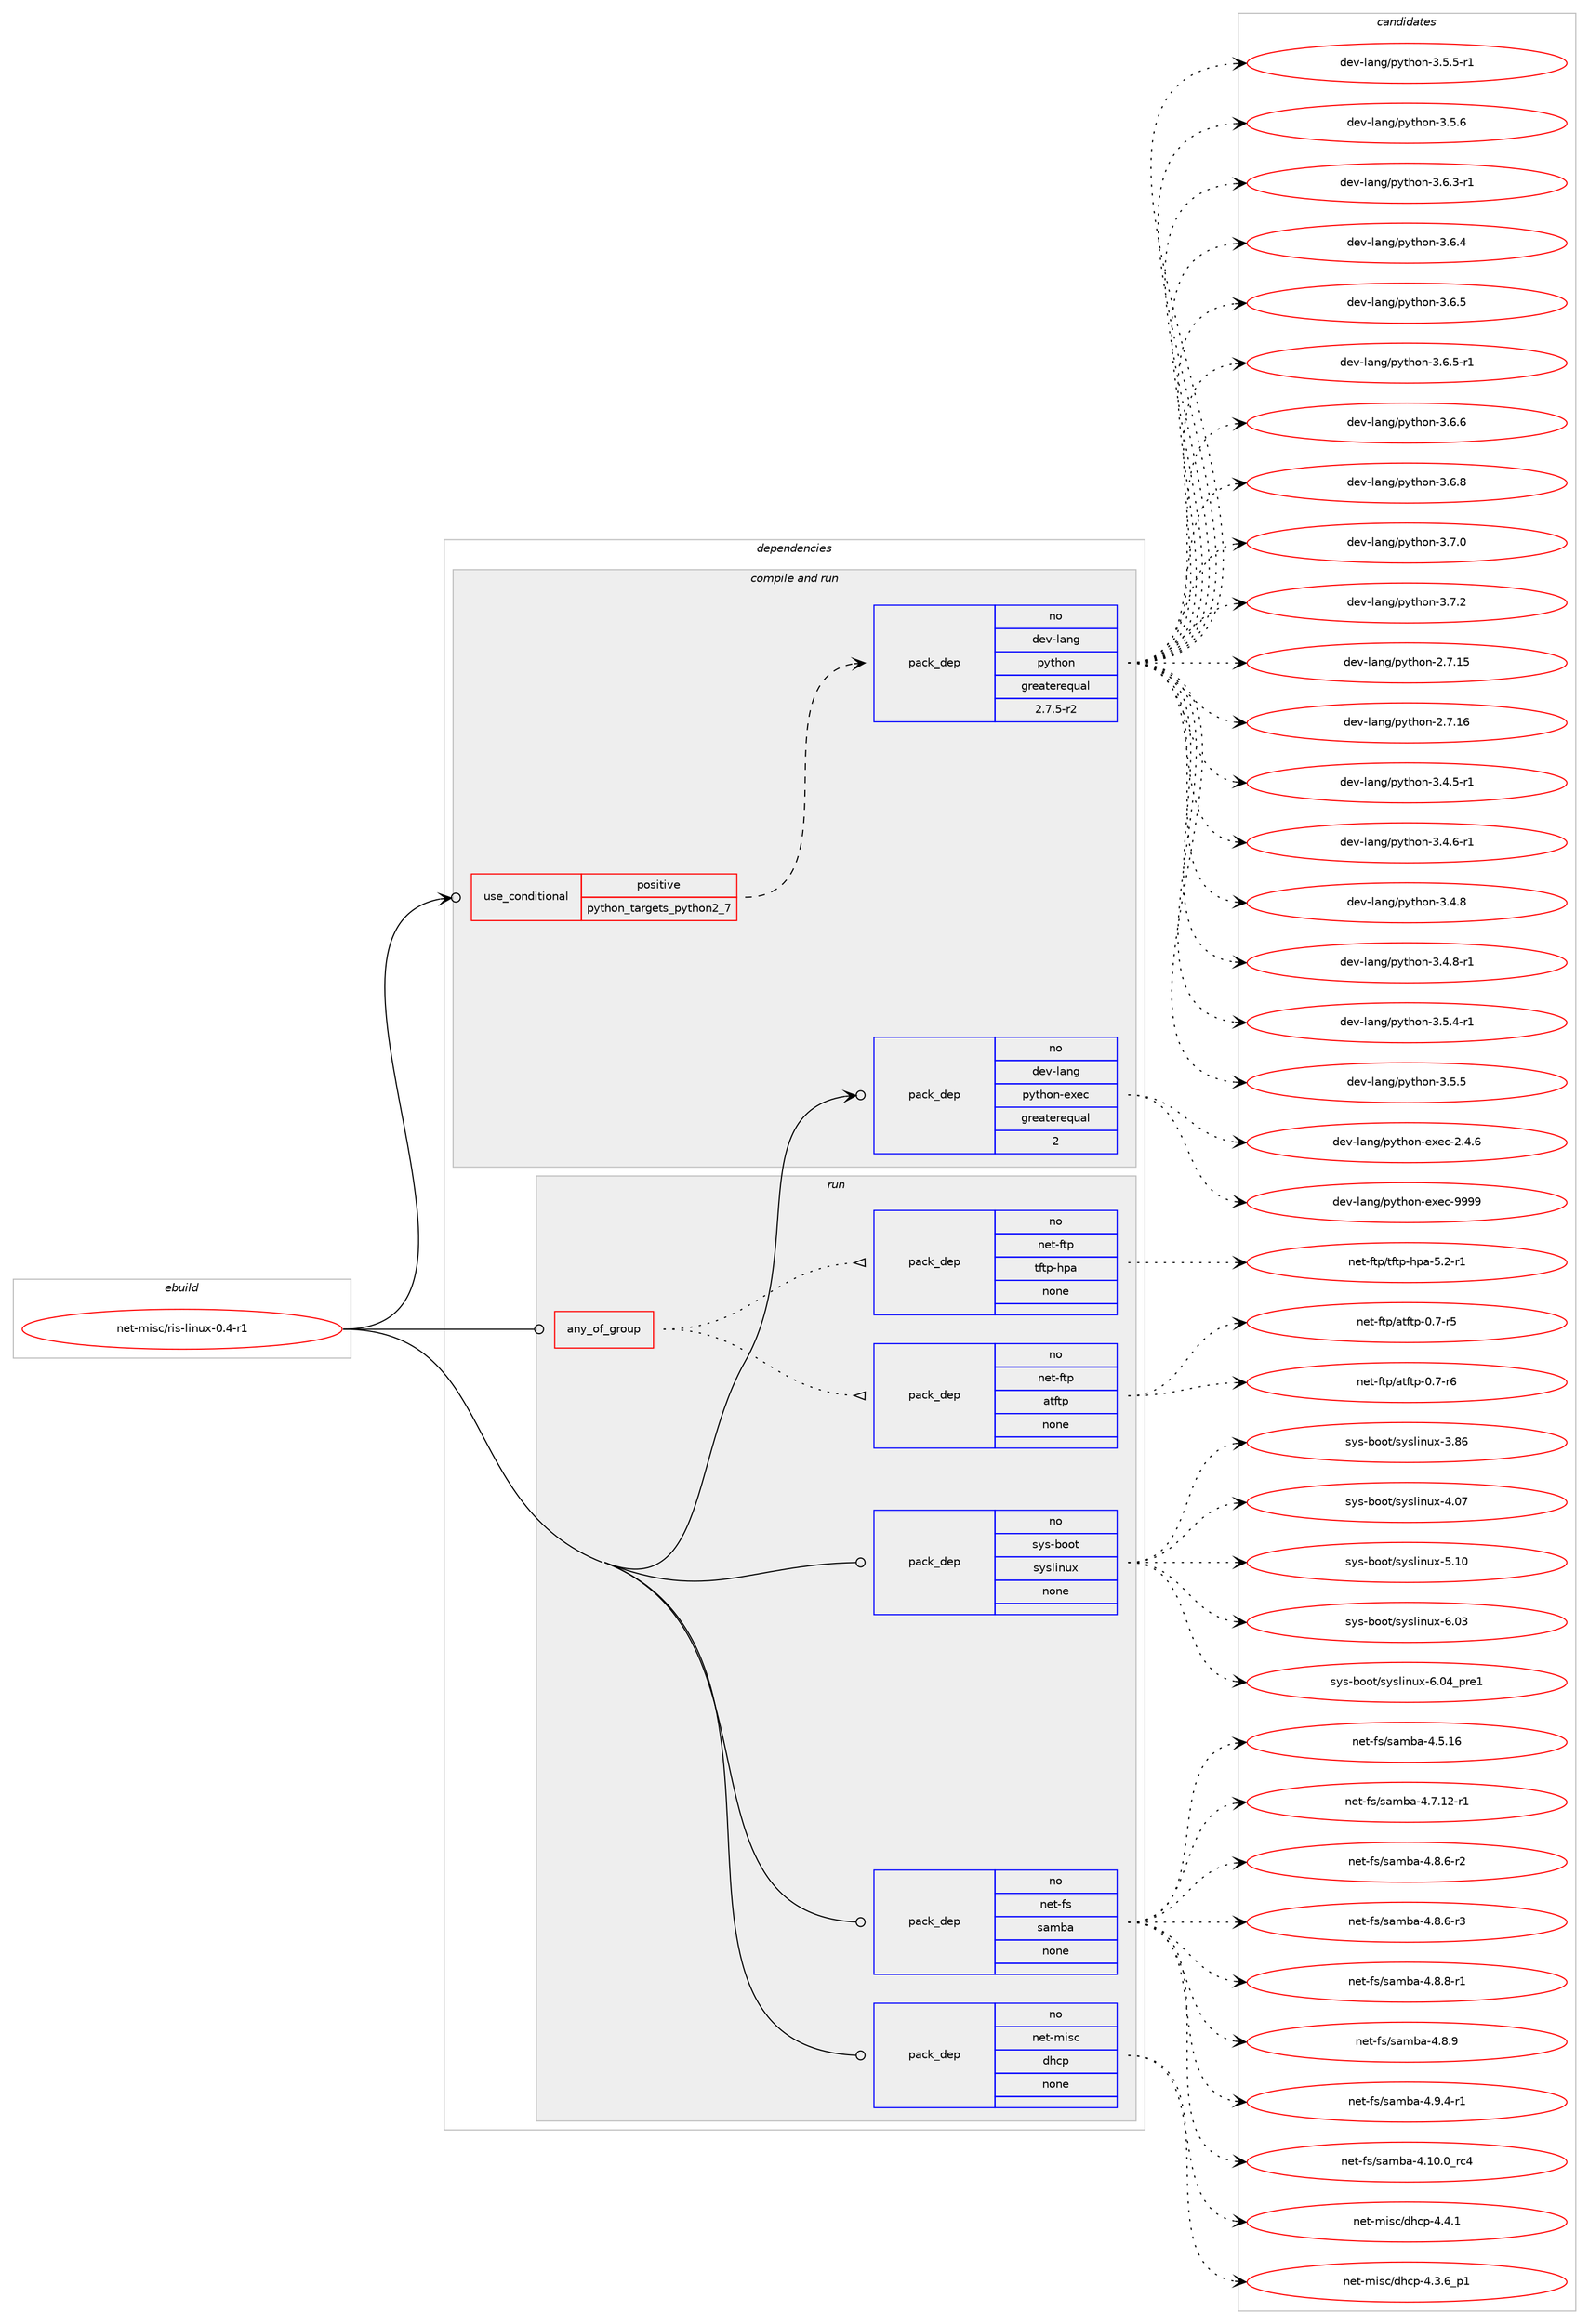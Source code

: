 digraph prolog {

# *************
# Graph options
# *************

newrank=true;
concentrate=true;
compound=true;
graph [rankdir=LR,fontname=Helvetica,fontsize=10,ranksep=1.5];#, ranksep=2.5, nodesep=0.2];
edge  [arrowhead=vee];
node  [fontname=Helvetica,fontsize=10];

# **********
# The ebuild
# **********

subgraph cluster_leftcol {
color=gray;
rank=same;
label=<<i>ebuild</i>>;
id [label="net-misc/ris-linux-0.4-r1", color=red, width=4, href="../net-misc/ris-linux-0.4-r1.svg"];
}

# ****************
# The dependencies
# ****************

subgraph cluster_midcol {
color=gray;
label=<<i>dependencies</i>>;
subgraph cluster_compile {
fillcolor="#eeeeee";
style=filled;
label=<<i>compile</i>>;
}
subgraph cluster_compileandrun {
fillcolor="#eeeeee";
style=filled;
label=<<i>compile and run</i>>;
subgraph cond449239 {
dependency1671892 [label=<<TABLE BORDER="0" CELLBORDER="1" CELLSPACING="0" CELLPADDING="4"><TR><TD ROWSPAN="3" CELLPADDING="10">use_conditional</TD></TR><TR><TD>positive</TD></TR><TR><TD>python_targets_python2_7</TD></TR></TABLE>>, shape=none, color=red];
subgraph pack1195380 {
dependency1671893 [label=<<TABLE BORDER="0" CELLBORDER="1" CELLSPACING="0" CELLPADDING="4" WIDTH="220"><TR><TD ROWSPAN="6" CELLPADDING="30">pack_dep</TD></TR><TR><TD WIDTH="110">no</TD></TR><TR><TD>dev-lang</TD></TR><TR><TD>python</TD></TR><TR><TD>greaterequal</TD></TR><TR><TD>2.7.5-r2</TD></TR></TABLE>>, shape=none, color=blue];
}
dependency1671892:e -> dependency1671893:w [weight=20,style="dashed",arrowhead="vee"];
}
id:e -> dependency1671892:w [weight=20,style="solid",arrowhead="odotvee"];
subgraph pack1195381 {
dependency1671894 [label=<<TABLE BORDER="0" CELLBORDER="1" CELLSPACING="0" CELLPADDING="4" WIDTH="220"><TR><TD ROWSPAN="6" CELLPADDING="30">pack_dep</TD></TR><TR><TD WIDTH="110">no</TD></TR><TR><TD>dev-lang</TD></TR><TR><TD>python-exec</TD></TR><TR><TD>greaterequal</TD></TR><TR><TD>2</TD></TR></TABLE>>, shape=none, color=blue];
}
id:e -> dependency1671894:w [weight=20,style="solid",arrowhead="odotvee"];
}
subgraph cluster_run {
fillcolor="#eeeeee";
style=filled;
label=<<i>run</i>>;
subgraph any26443 {
dependency1671895 [label=<<TABLE BORDER="0" CELLBORDER="1" CELLSPACING="0" CELLPADDING="4"><TR><TD CELLPADDING="10">any_of_group</TD></TR></TABLE>>, shape=none, color=red];subgraph pack1195382 {
dependency1671896 [label=<<TABLE BORDER="0" CELLBORDER="1" CELLSPACING="0" CELLPADDING="4" WIDTH="220"><TR><TD ROWSPAN="6" CELLPADDING="30">pack_dep</TD></TR><TR><TD WIDTH="110">no</TD></TR><TR><TD>net-ftp</TD></TR><TR><TD>atftp</TD></TR><TR><TD>none</TD></TR><TR><TD></TD></TR></TABLE>>, shape=none, color=blue];
}
dependency1671895:e -> dependency1671896:w [weight=20,style="dotted",arrowhead="oinv"];
subgraph pack1195383 {
dependency1671897 [label=<<TABLE BORDER="0" CELLBORDER="1" CELLSPACING="0" CELLPADDING="4" WIDTH="220"><TR><TD ROWSPAN="6" CELLPADDING="30">pack_dep</TD></TR><TR><TD WIDTH="110">no</TD></TR><TR><TD>net-ftp</TD></TR><TR><TD>tftp-hpa</TD></TR><TR><TD>none</TD></TR><TR><TD></TD></TR></TABLE>>, shape=none, color=blue];
}
dependency1671895:e -> dependency1671897:w [weight=20,style="dotted",arrowhead="oinv"];
}
id:e -> dependency1671895:w [weight=20,style="solid",arrowhead="odot"];
subgraph pack1195384 {
dependency1671898 [label=<<TABLE BORDER="0" CELLBORDER="1" CELLSPACING="0" CELLPADDING="4" WIDTH="220"><TR><TD ROWSPAN="6" CELLPADDING="30">pack_dep</TD></TR><TR><TD WIDTH="110">no</TD></TR><TR><TD>net-fs</TD></TR><TR><TD>samba</TD></TR><TR><TD>none</TD></TR><TR><TD></TD></TR></TABLE>>, shape=none, color=blue];
}
id:e -> dependency1671898:w [weight=20,style="solid",arrowhead="odot"];
subgraph pack1195385 {
dependency1671899 [label=<<TABLE BORDER="0" CELLBORDER="1" CELLSPACING="0" CELLPADDING="4" WIDTH="220"><TR><TD ROWSPAN="6" CELLPADDING="30">pack_dep</TD></TR><TR><TD WIDTH="110">no</TD></TR><TR><TD>net-misc</TD></TR><TR><TD>dhcp</TD></TR><TR><TD>none</TD></TR><TR><TD></TD></TR></TABLE>>, shape=none, color=blue];
}
id:e -> dependency1671899:w [weight=20,style="solid",arrowhead="odot"];
subgraph pack1195386 {
dependency1671900 [label=<<TABLE BORDER="0" CELLBORDER="1" CELLSPACING="0" CELLPADDING="4" WIDTH="220"><TR><TD ROWSPAN="6" CELLPADDING="30">pack_dep</TD></TR><TR><TD WIDTH="110">no</TD></TR><TR><TD>sys-boot</TD></TR><TR><TD>syslinux</TD></TR><TR><TD>none</TD></TR><TR><TD></TD></TR></TABLE>>, shape=none, color=blue];
}
id:e -> dependency1671900:w [weight=20,style="solid",arrowhead="odot"];
}
}

# **************
# The candidates
# **************

subgraph cluster_choices {
rank=same;
color=gray;
label=<<i>candidates</i>>;

subgraph choice1195380 {
color=black;
nodesep=1;
choice10010111845108971101034711212111610411111045504655464953 [label="dev-lang/python-2.7.15", color=red, width=4,href="../dev-lang/python-2.7.15.svg"];
choice10010111845108971101034711212111610411111045504655464954 [label="dev-lang/python-2.7.16", color=red, width=4,href="../dev-lang/python-2.7.16.svg"];
choice1001011184510897110103471121211161041111104551465246534511449 [label="dev-lang/python-3.4.5-r1", color=red, width=4,href="../dev-lang/python-3.4.5-r1.svg"];
choice1001011184510897110103471121211161041111104551465246544511449 [label="dev-lang/python-3.4.6-r1", color=red, width=4,href="../dev-lang/python-3.4.6-r1.svg"];
choice100101118451089711010347112121116104111110455146524656 [label="dev-lang/python-3.4.8", color=red, width=4,href="../dev-lang/python-3.4.8.svg"];
choice1001011184510897110103471121211161041111104551465246564511449 [label="dev-lang/python-3.4.8-r1", color=red, width=4,href="../dev-lang/python-3.4.8-r1.svg"];
choice1001011184510897110103471121211161041111104551465346524511449 [label="dev-lang/python-3.5.4-r1", color=red, width=4,href="../dev-lang/python-3.5.4-r1.svg"];
choice100101118451089711010347112121116104111110455146534653 [label="dev-lang/python-3.5.5", color=red, width=4,href="../dev-lang/python-3.5.5.svg"];
choice1001011184510897110103471121211161041111104551465346534511449 [label="dev-lang/python-3.5.5-r1", color=red, width=4,href="../dev-lang/python-3.5.5-r1.svg"];
choice100101118451089711010347112121116104111110455146534654 [label="dev-lang/python-3.5.6", color=red, width=4,href="../dev-lang/python-3.5.6.svg"];
choice1001011184510897110103471121211161041111104551465446514511449 [label="dev-lang/python-3.6.3-r1", color=red, width=4,href="../dev-lang/python-3.6.3-r1.svg"];
choice100101118451089711010347112121116104111110455146544652 [label="dev-lang/python-3.6.4", color=red, width=4,href="../dev-lang/python-3.6.4.svg"];
choice100101118451089711010347112121116104111110455146544653 [label="dev-lang/python-3.6.5", color=red, width=4,href="../dev-lang/python-3.6.5.svg"];
choice1001011184510897110103471121211161041111104551465446534511449 [label="dev-lang/python-3.6.5-r1", color=red, width=4,href="../dev-lang/python-3.6.5-r1.svg"];
choice100101118451089711010347112121116104111110455146544654 [label="dev-lang/python-3.6.6", color=red, width=4,href="../dev-lang/python-3.6.6.svg"];
choice100101118451089711010347112121116104111110455146544656 [label="dev-lang/python-3.6.8", color=red, width=4,href="../dev-lang/python-3.6.8.svg"];
choice100101118451089711010347112121116104111110455146554648 [label="dev-lang/python-3.7.0", color=red, width=4,href="../dev-lang/python-3.7.0.svg"];
choice100101118451089711010347112121116104111110455146554650 [label="dev-lang/python-3.7.2", color=red, width=4,href="../dev-lang/python-3.7.2.svg"];
dependency1671893:e -> choice10010111845108971101034711212111610411111045504655464953:w [style=dotted,weight="100"];
dependency1671893:e -> choice10010111845108971101034711212111610411111045504655464954:w [style=dotted,weight="100"];
dependency1671893:e -> choice1001011184510897110103471121211161041111104551465246534511449:w [style=dotted,weight="100"];
dependency1671893:e -> choice1001011184510897110103471121211161041111104551465246544511449:w [style=dotted,weight="100"];
dependency1671893:e -> choice100101118451089711010347112121116104111110455146524656:w [style=dotted,weight="100"];
dependency1671893:e -> choice1001011184510897110103471121211161041111104551465246564511449:w [style=dotted,weight="100"];
dependency1671893:e -> choice1001011184510897110103471121211161041111104551465346524511449:w [style=dotted,weight="100"];
dependency1671893:e -> choice100101118451089711010347112121116104111110455146534653:w [style=dotted,weight="100"];
dependency1671893:e -> choice1001011184510897110103471121211161041111104551465346534511449:w [style=dotted,weight="100"];
dependency1671893:e -> choice100101118451089711010347112121116104111110455146534654:w [style=dotted,weight="100"];
dependency1671893:e -> choice1001011184510897110103471121211161041111104551465446514511449:w [style=dotted,weight="100"];
dependency1671893:e -> choice100101118451089711010347112121116104111110455146544652:w [style=dotted,weight="100"];
dependency1671893:e -> choice100101118451089711010347112121116104111110455146544653:w [style=dotted,weight="100"];
dependency1671893:e -> choice1001011184510897110103471121211161041111104551465446534511449:w [style=dotted,weight="100"];
dependency1671893:e -> choice100101118451089711010347112121116104111110455146544654:w [style=dotted,weight="100"];
dependency1671893:e -> choice100101118451089711010347112121116104111110455146544656:w [style=dotted,weight="100"];
dependency1671893:e -> choice100101118451089711010347112121116104111110455146554648:w [style=dotted,weight="100"];
dependency1671893:e -> choice100101118451089711010347112121116104111110455146554650:w [style=dotted,weight="100"];
}
subgraph choice1195381 {
color=black;
nodesep=1;
choice1001011184510897110103471121211161041111104510112010199455046524654 [label="dev-lang/python-exec-2.4.6", color=red, width=4,href="../dev-lang/python-exec-2.4.6.svg"];
choice10010111845108971101034711212111610411111045101120101994557575757 [label="dev-lang/python-exec-9999", color=red, width=4,href="../dev-lang/python-exec-9999.svg"];
dependency1671894:e -> choice1001011184510897110103471121211161041111104510112010199455046524654:w [style=dotted,weight="100"];
dependency1671894:e -> choice10010111845108971101034711212111610411111045101120101994557575757:w [style=dotted,weight="100"];
}
subgraph choice1195382 {
color=black;
nodesep=1;
choice110101116451021161124797116102116112454846554511453 [label="net-ftp/atftp-0.7-r5", color=red, width=4,href="../net-ftp/atftp-0.7-r5.svg"];
choice110101116451021161124797116102116112454846554511454 [label="net-ftp/atftp-0.7-r6", color=red, width=4,href="../net-ftp/atftp-0.7-r6.svg"];
dependency1671896:e -> choice110101116451021161124797116102116112454846554511453:w [style=dotted,weight="100"];
dependency1671896:e -> choice110101116451021161124797116102116112454846554511454:w [style=dotted,weight="100"];
}
subgraph choice1195383 {
color=black;
nodesep=1;
choice11010111645102116112471161021161124510411297455346504511449 [label="net-ftp/tftp-hpa-5.2-r1", color=red, width=4,href="../net-ftp/tftp-hpa-5.2-r1.svg"];
dependency1671897:e -> choice11010111645102116112471161021161124510411297455346504511449:w [style=dotted,weight="100"];
}
subgraph choice1195384 {
color=black;
nodesep=1;
choice110101116451021154711597109989745524649484648951149952 [label="net-fs/samba-4.10.0_rc4", color=red, width=4,href="../net-fs/samba-4.10.0_rc4.svg"];
choice110101116451021154711597109989745524653464954 [label="net-fs/samba-4.5.16", color=red, width=4,href="../net-fs/samba-4.5.16.svg"];
choice1101011164510211547115971099897455246554649504511449 [label="net-fs/samba-4.7.12-r1", color=red, width=4,href="../net-fs/samba-4.7.12-r1.svg"];
choice11010111645102115471159710998974552465646544511450 [label="net-fs/samba-4.8.6-r2", color=red, width=4,href="../net-fs/samba-4.8.6-r2.svg"];
choice11010111645102115471159710998974552465646544511451 [label="net-fs/samba-4.8.6-r3", color=red, width=4,href="../net-fs/samba-4.8.6-r3.svg"];
choice11010111645102115471159710998974552465646564511449 [label="net-fs/samba-4.8.8-r1", color=red, width=4,href="../net-fs/samba-4.8.8-r1.svg"];
choice1101011164510211547115971099897455246564657 [label="net-fs/samba-4.8.9", color=red, width=4,href="../net-fs/samba-4.8.9.svg"];
choice11010111645102115471159710998974552465746524511449 [label="net-fs/samba-4.9.4-r1", color=red, width=4,href="../net-fs/samba-4.9.4-r1.svg"];
dependency1671898:e -> choice110101116451021154711597109989745524649484648951149952:w [style=dotted,weight="100"];
dependency1671898:e -> choice110101116451021154711597109989745524653464954:w [style=dotted,weight="100"];
dependency1671898:e -> choice1101011164510211547115971099897455246554649504511449:w [style=dotted,weight="100"];
dependency1671898:e -> choice11010111645102115471159710998974552465646544511450:w [style=dotted,weight="100"];
dependency1671898:e -> choice11010111645102115471159710998974552465646544511451:w [style=dotted,weight="100"];
dependency1671898:e -> choice11010111645102115471159710998974552465646564511449:w [style=dotted,weight="100"];
dependency1671898:e -> choice1101011164510211547115971099897455246564657:w [style=dotted,weight="100"];
dependency1671898:e -> choice11010111645102115471159710998974552465746524511449:w [style=dotted,weight="100"];
}
subgraph choice1195385 {
color=black;
nodesep=1;
choice110101116451091051159947100104991124552465146549511249 [label="net-misc/dhcp-4.3.6_p1", color=red, width=4,href="../net-misc/dhcp-4.3.6_p1.svg"];
choice11010111645109105115994710010499112455246524649 [label="net-misc/dhcp-4.4.1", color=red, width=4,href="../net-misc/dhcp-4.4.1.svg"];
dependency1671899:e -> choice110101116451091051159947100104991124552465146549511249:w [style=dotted,weight="100"];
dependency1671899:e -> choice11010111645109105115994710010499112455246524649:w [style=dotted,weight="100"];
}
subgraph choice1195386 {
color=black;
nodesep=1;
choice1151211154598111111116471151211151081051101171204551465654 [label="sys-boot/syslinux-3.86", color=red, width=4,href="../sys-boot/syslinux-3.86.svg"];
choice1151211154598111111116471151211151081051101171204552464855 [label="sys-boot/syslinux-4.07", color=red, width=4,href="../sys-boot/syslinux-4.07.svg"];
choice1151211154598111111116471151211151081051101171204553464948 [label="sys-boot/syslinux-5.10", color=red, width=4,href="../sys-boot/syslinux-5.10.svg"];
choice1151211154598111111116471151211151081051101171204554464851 [label="sys-boot/syslinux-6.03", color=red, width=4,href="../sys-boot/syslinux-6.03.svg"];
choice11512111545981111111164711512111510810511011712045544648529511211410149 [label="sys-boot/syslinux-6.04_pre1", color=red, width=4,href="../sys-boot/syslinux-6.04_pre1.svg"];
dependency1671900:e -> choice1151211154598111111116471151211151081051101171204551465654:w [style=dotted,weight="100"];
dependency1671900:e -> choice1151211154598111111116471151211151081051101171204552464855:w [style=dotted,weight="100"];
dependency1671900:e -> choice1151211154598111111116471151211151081051101171204553464948:w [style=dotted,weight="100"];
dependency1671900:e -> choice1151211154598111111116471151211151081051101171204554464851:w [style=dotted,weight="100"];
dependency1671900:e -> choice11512111545981111111164711512111510810511011712045544648529511211410149:w [style=dotted,weight="100"];
}
}

}
